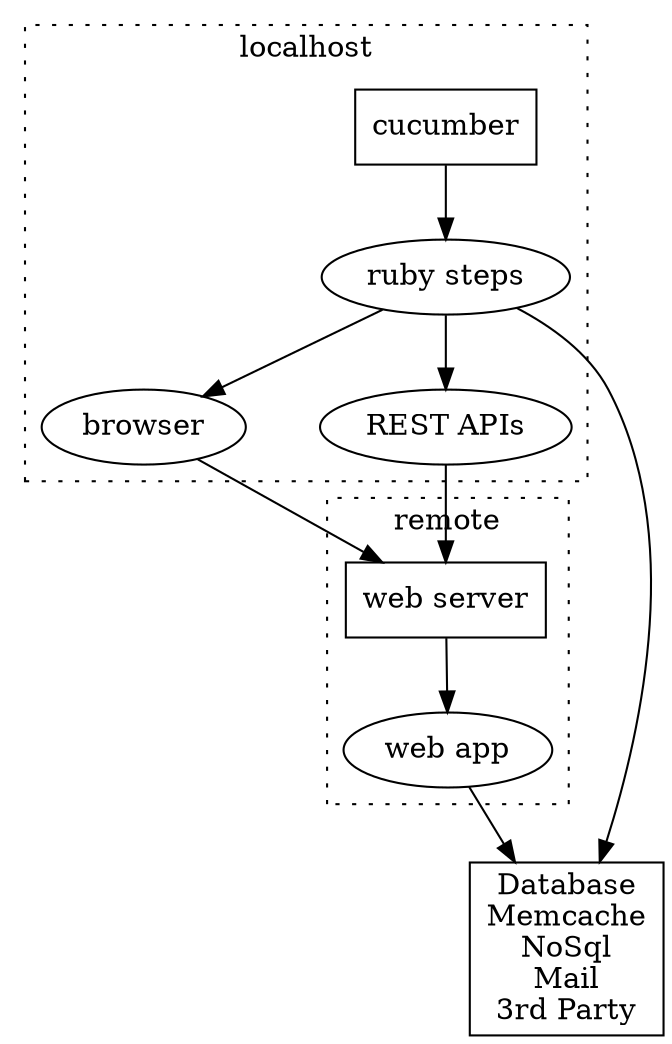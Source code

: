 digraph cuke4php {

	nodesep = "0.5 equally";

	//splines=polyline;
	concentrate = true;


	subgraph cluster0 {
		label = "localhost";
		style = dotted;
		cucumber [shape=box];
		cucumber -> "ruby steps";
		"ruby steps" -> browser;
		"ruby steps" -> "REST APIs"
	}


	services [shape=box,label="Database\nMemcache\nNoSql\nMail\n3rd Party"];

	subgraph cluster1 {
		label = "remote";
		style = dotted;
		{
		rank = same;
		"web server" [shape=box];
		}
		"web server" -> "web app"
	}

	"ruby steps" -> services;
	"web app" -> services;
	"REST APIs" -> "web server";
	browser -> "web server";
}
